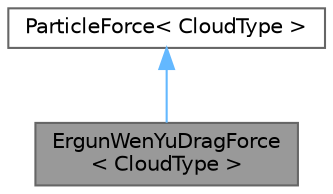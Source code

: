digraph "ErgunWenYuDragForce&lt; CloudType &gt;"
{
 // LATEX_PDF_SIZE
  bgcolor="transparent";
  edge [fontname=Helvetica,fontsize=10,labelfontname=Helvetica,labelfontsize=10];
  node [fontname=Helvetica,fontsize=10,shape=box,height=0.2,width=0.4];
  Node1 [id="Node000001",label="ErgunWenYuDragForce\l\< CloudType \>",height=0.2,width=0.4,color="gray40", fillcolor="grey60", style="filled", fontcolor="black",tooltip="Particle-drag model wherein drag forces (per unit carrier-fluid velocity) are dynamically computed ba..."];
  Node2 -> Node1 [id="edge1_Node000001_Node000002",dir="back",color="steelblue1",style="solid",tooltip=" "];
  Node2 [id="Node000002",label="ParticleForce\< CloudType \>",height=0.2,width=0.4,color="gray40", fillcolor="white", style="filled",URL="$classFoam_1_1ParticleForce.html",tooltip="Abstract base class for particle forces."];
}
